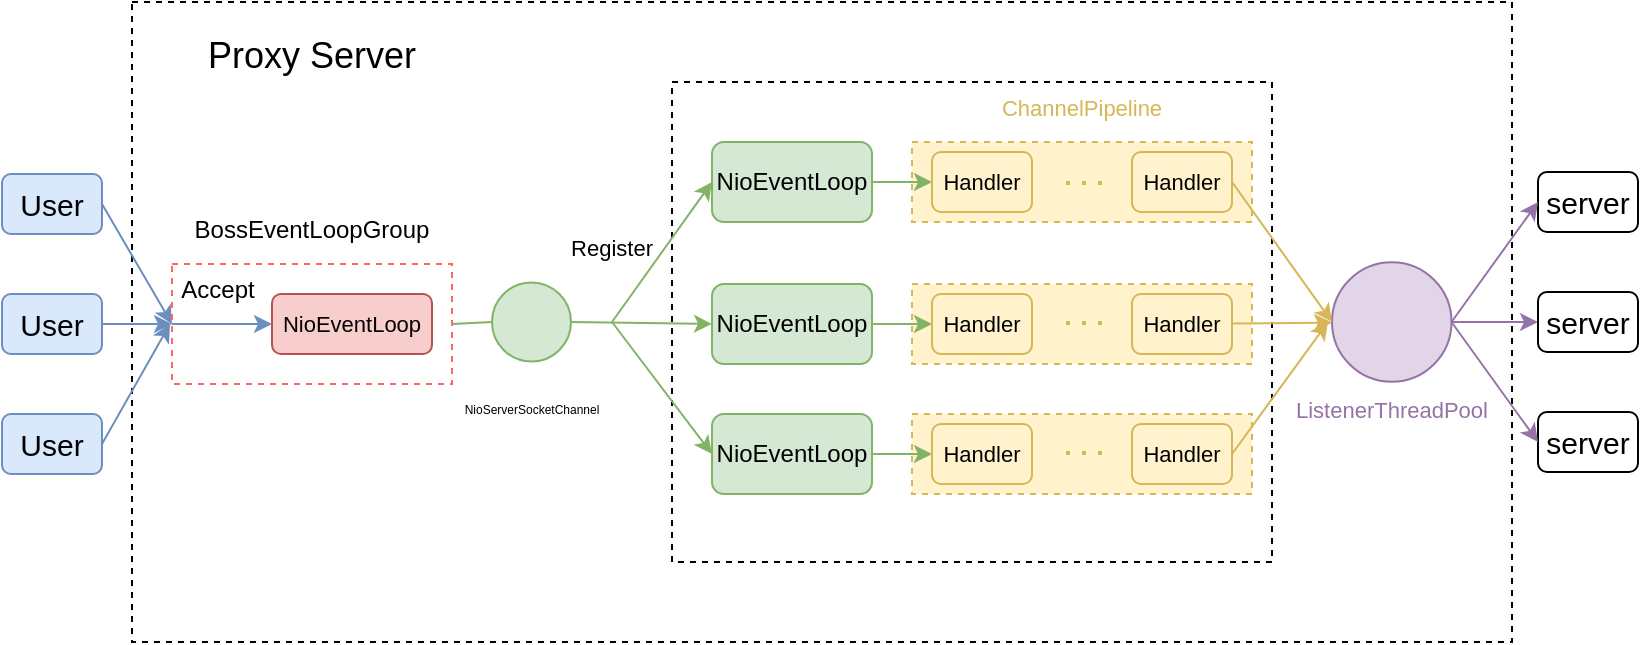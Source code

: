 <mxfile version="14.7.8" type="github" pages="2">
  <diagram id="rUpCesKWym2yzDdaM4-F" name="Page-1">
    <mxGraphModel dx="820" dy="450" grid="1" gridSize="10" guides="1" tooltips="1" connect="1" arrows="1" fold="1" page="1" pageScale="1" pageWidth="827" pageHeight="1169" math="0" shadow="0">
      <root>
        <mxCell id="0" />
        <mxCell id="1" parent="0" />
        <mxCell id="Au0dYbE2_iUlMPQlo_fS-19" value="" style="rounded=0;whiteSpace=wrap;html=1;fillColor=#fff2cc;dashed=1;strokeColor=#d6b656;" vertex="1" parent="1">
          <mxGeometry x="460" y="326" width="170" height="40" as="geometry" />
        </mxCell>
        <mxCell id="Au0dYbE2_iUlMPQlo_fS-18" value="" style="rounded=0;whiteSpace=wrap;html=1;fillColor=#fff2cc;dashed=1;strokeColor=#d6b656;" vertex="1" parent="1">
          <mxGeometry x="460" y="261" width="170" height="40" as="geometry" />
        </mxCell>
        <mxCell id="Au0dYbE2_iUlMPQlo_fS-17" value="" style="rounded=0;whiteSpace=wrap;html=1;fillColor=#fff2cc;dashed=1;strokeColor=#d6b656;" vertex="1" parent="1">
          <mxGeometry x="460" y="190" width="170" height="40" as="geometry" />
        </mxCell>
        <mxCell id="Au0dYbE2_iUlMPQlo_fS-4" value="" style="rounded=0;whiteSpace=wrap;html=1;dashed=1;fillColor=none;strokeWidth=1;" vertex="1" parent="1">
          <mxGeometry x="70" y="120" width="690" height="320" as="geometry" />
        </mxCell>
        <mxCell id="Au0dYbE2_iUlMPQlo_fS-7" value="" style="rounded=0;orthogonalLoop=1;jettySize=auto;html=1;entryX=0;entryY=0.5;entryDx=0;entryDy=0;exitX=1;exitY=0.5;exitDx=0;exitDy=0;fillColor=#dae8fc;strokeColor=#6c8ebf;" edge="1" parent="1" source="qjiLqE5KciPBCRX5kfmD-9" target="Au0dYbE2_iUlMPQlo_fS-5">
          <mxGeometry relative="1" as="geometry" />
        </mxCell>
        <mxCell id="qjiLqE5KciPBCRX5kfmD-9" value="User" style="rounded=1;whiteSpace=wrap;html=1;fontSize=15;shadow=0;sketch=0;glass=0;fillColor=#dae8fc;strokeColor=#6c8ebf;" vertex="1" parent="1">
          <mxGeometry x="5" y="206" width="50" height="30" as="geometry" />
        </mxCell>
        <mxCell id="Au0dYbE2_iUlMPQlo_fS-8" value="" style="edgeStyle=none;rounded=0;orthogonalLoop=1;jettySize=auto;html=1;fillColor=#dae8fc;strokeColor=#6c8ebf;" edge="1" parent="1" source="Au0dYbE2_iUlMPQlo_fS-1" target="Au0dYbE2_iUlMPQlo_fS-5">
          <mxGeometry relative="1" as="geometry" />
        </mxCell>
        <mxCell id="Au0dYbE2_iUlMPQlo_fS-1" value="User" style="rounded=1;whiteSpace=wrap;html=1;fontSize=15;shadow=0;sketch=0;glass=0;fillColor=#dae8fc;strokeColor=#6c8ebf;" vertex="1" parent="1">
          <mxGeometry x="5" y="266" width="50" height="30" as="geometry" />
        </mxCell>
        <mxCell id="Au0dYbE2_iUlMPQlo_fS-9" value="" style="edgeStyle=none;rounded=0;orthogonalLoop=1;jettySize=auto;html=1;exitX=1;exitY=0.5;exitDx=0;exitDy=0;fillColor=#dae8fc;strokeColor=#6c8ebf;" edge="1" parent="1" source="Au0dYbE2_iUlMPQlo_fS-2">
          <mxGeometry relative="1" as="geometry">
            <mxPoint x="89" y="281" as="targetPoint" />
          </mxGeometry>
        </mxCell>
        <mxCell id="Au0dYbE2_iUlMPQlo_fS-2" value="User" style="rounded=1;whiteSpace=wrap;html=1;fontSize=15;shadow=0;sketch=0;glass=0;fillColor=#dae8fc;strokeColor=#6c8ebf;" vertex="1" parent="1">
          <mxGeometry x="5" y="326" width="50" height="30" as="geometry" />
        </mxCell>
        <mxCell id="Au0dYbE2_iUlMPQlo_fS-5" value="" style="rounded=0;whiteSpace=wrap;html=1;dashed=1;gradientColor=none;fillColor=none;fontColor=#FFCCCC;strokeColor=#FF6666;" vertex="1" parent="1">
          <mxGeometry x="90" y="251" width="140" height="60" as="geometry" />
        </mxCell>
        <mxCell id="Au0dYbE2_iUlMPQlo_fS-6" value="" style="rounded=0;whiteSpace=wrap;html=1;dashed=1;fillColor=none;gradientColor=none;strokeWidth=1;" vertex="1" parent="1">
          <mxGeometry x="340" y="160" width="300" height="240" as="geometry" />
        </mxCell>
        <mxCell id="Au0dYbE2_iUlMPQlo_fS-32" value="" style="edgeStyle=none;rounded=0;orthogonalLoop=1;jettySize=auto;html=1;fillColor=#d5e8d4;strokeColor=#82b366;" edge="1" parent="1" source="Au0dYbE2_iUlMPQlo_fS-10" target="Au0dYbE2_iUlMPQlo_fS-25">
          <mxGeometry relative="1" as="geometry" />
        </mxCell>
        <mxCell id="Au0dYbE2_iUlMPQlo_fS-10" value="&lt;span&gt;NioEventLoop&lt;/span&gt;" style="rounded=1;whiteSpace=wrap;html=1;fillColor=#d5e8d4;strokeColor=#82b366;" vertex="1" parent="1">
          <mxGeometry x="360" y="261" width="80" height="40" as="geometry" />
        </mxCell>
        <mxCell id="Au0dYbE2_iUlMPQlo_fS-11" value="" style="endArrow=classic;html=1;exitX=1;exitY=0.5;exitDx=0;exitDy=0;entryX=0;entryY=0.5;entryDx=0;entryDy=0;startArrow=none;fillColor=#d5e8d4;strokeColor=#82b366;" edge="1" parent="1" source="Au0dYbE2_iUlMPQlo_fS-36" target="Au0dYbE2_iUlMPQlo_fS-10">
          <mxGeometry width="50" height="50" relative="1" as="geometry">
            <mxPoint x="260" y="320" as="sourcePoint" />
            <mxPoint x="310" y="270" as="targetPoint" />
          </mxGeometry>
        </mxCell>
        <mxCell id="Au0dYbE2_iUlMPQlo_fS-31" value="" style="edgeStyle=none;rounded=0;orthogonalLoop=1;jettySize=auto;html=1;fillColor=#d5e8d4;strokeColor=#82b366;" edge="1" parent="1" source="Au0dYbE2_iUlMPQlo_fS-12" target="Au0dYbE2_iUlMPQlo_fS-22">
          <mxGeometry relative="1" as="geometry" />
        </mxCell>
        <mxCell id="Au0dYbE2_iUlMPQlo_fS-12" value="NioEventLoop" style="rounded=1;whiteSpace=wrap;html=1;fillColor=#d5e8d4;strokeColor=#82b366;" vertex="1" parent="1">
          <mxGeometry x="360" y="190" width="80" height="40" as="geometry" />
        </mxCell>
        <mxCell id="Au0dYbE2_iUlMPQlo_fS-33" value="" style="edgeStyle=none;rounded=0;orthogonalLoop=1;jettySize=auto;html=1;fillColor=#d5e8d4;strokeColor=#82b366;" edge="1" parent="1" source="Au0dYbE2_iUlMPQlo_fS-13" target="Au0dYbE2_iUlMPQlo_fS-28">
          <mxGeometry relative="1" as="geometry" />
        </mxCell>
        <mxCell id="Au0dYbE2_iUlMPQlo_fS-13" value="&lt;span&gt;NioEventLoop&lt;/span&gt;" style="rounded=1;whiteSpace=wrap;html=1;fillColor=#d5e8d4;strokeColor=#82b366;" vertex="1" parent="1">
          <mxGeometry x="360" y="326" width="80" height="40" as="geometry" />
        </mxCell>
        <mxCell id="Au0dYbE2_iUlMPQlo_fS-14" value="" style="endArrow=classic;html=1;entryX=0;entryY=0.5;entryDx=0;entryDy=0;fillColor=#d5e8d4;strokeColor=#82b366;" edge="1" parent="1" target="Au0dYbE2_iUlMPQlo_fS-12">
          <mxGeometry width="50" height="50" relative="1" as="geometry">
            <mxPoint x="310" y="280" as="sourcePoint" />
            <mxPoint x="320" y="190" as="targetPoint" />
          </mxGeometry>
        </mxCell>
        <mxCell id="Au0dYbE2_iUlMPQlo_fS-15" value="" style="endArrow=classic;html=1;entryX=0;entryY=0.5;entryDx=0;entryDy=0;fillColor=#d5e8d4;strokeColor=#82b366;" edge="1" parent="1" target="Au0dYbE2_iUlMPQlo_fS-13">
          <mxGeometry width="50" height="50" relative="1" as="geometry">
            <mxPoint x="310" y="280" as="sourcePoint" />
            <mxPoint x="250" y="470" as="targetPoint" />
          </mxGeometry>
        </mxCell>
        <mxCell id="Au0dYbE2_iUlMPQlo_fS-20" value="&lt;font style=&quot;font-size: 11px&quot;&gt;NioEventLoop&lt;/font&gt;" style="rounded=1;whiteSpace=wrap;html=1;fillColor=#f8cecc;fontSize=10;strokeColor=#b85450;" vertex="1" parent="1">
          <mxGeometry x="140" y="266" width="80" height="30" as="geometry" />
        </mxCell>
        <mxCell id="Au0dYbE2_iUlMPQlo_fS-21" value="" style="endArrow=classic;html=1;exitX=0;exitY=0.5;exitDx=0;exitDy=0;entryX=0;entryY=0.5;entryDx=0;entryDy=0;fillColor=#dae8fc;strokeColor=#6c8ebf;" edge="1" parent="1" source="Au0dYbE2_iUlMPQlo_fS-5" target="Au0dYbE2_iUlMPQlo_fS-20">
          <mxGeometry width="50" height="50" relative="1" as="geometry">
            <mxPoint x="110" y="400" as="sourcePoint" />
            <mxPoint x="160" y="350" as="targetPoint" />
          </mxGeometry>
        </mxCell>
        <mxCell id="Au0dYbE2_iUlMPQlo_fS-22" value="&lt;font style=&quot;font-size: 11px&quot;&gt;Handler&lt;/font&gt;" style="rounded=1;whiteSpace=wrap;html=1;fillColor=#fff2cc;strokeColor=#d6b656;" vertex="1" parent="1">
          <mxGeometry x="470" y="195" width="50" height="30" as="geometry" />
        </mxCell>
        <mxCell id="Au0dYbE2_iUlMPQlo_fS-23" value="&lt;font style=&quot;font-size: 11px&quot;&gt;Handler&lt;/font&gt;" style="rounded=1;whiteSpace=wrap;html=1;fillColor=#fff2cc;strokeColor=#d6b656;" vertex="1" parent="1">
          <mxGeometry x="570" y="195" width="50" height="30" as="geometry" />
        </mxCell>
        <mxCell id="Au0dYbE2_iUlMPQlo_fS-24" value="" style="endArrow=none;dashed=1;html=1;dashPattern=1 3;strokeWidth=2;fillColor=#fff2cc;strokeColor=#d6b656;" edge="1" parent="1">
          <mxGeometry width="50" height="50" relative="1" as="geometry">
            <mxPoint x="537" y="210.5" as="sourcePoint" />
            <mxPoint x="557" y="210.5" as="targetPoint" />
          </mxGeometry>
        </mxCell>
        <mxCell id="Au0dYbE2_iUlMPQlo_fS-25" value="&lt;font style=&quot;font-size: 11px&quot;&gt;Handler&lt;/font&gt;" style="rounded=1;whiteSpace=wrap;html=1;fillColor=#fff2cc;strokeColor=#d6b656;" vertex="1" parent="1">
          <mxGeometry x="470" y="266" width="50" height="30" as="geometry" />
        </mxCell>
        <mxCell id="Au0dYbE2_iUlMPQlo_fS-43" value="" style="edgeStyle=none;rounded=0;orthogonalLoop=1;jettySize=auto;html=1;fontFamily=Helvetica;fontSize=7;fontColor=#FFCCCC;strokeColor=#D6B656;" edge="1" parent="1" source="Au0dYbE2_iUlMPQlo_fS-26" target="Au0dYbE2_iUlMPQlo_fS-41">
          <mxGeometry relative="1" as="geometry" />
        </mxCell>
        <mxCell id="Au0dYbE2_iUlMPQlo_fS-26" value="&lt;font style=&quot;font-size: 11px&quot;&gt;Handler&lt;/font&gt;" style="rounded=1;whiteSpace=wrap;html=1;fillColor=#fff2cc;strokeColor=#d6b656;" vertex="1" parent="1">
          <mxGeometry x="570" y="266" width="50" height="30" as="geometry" />
        </mxCell>
        <mxCell id="Au0dYbE2_iUlMPQlo_fS-27" value="" style="endArrow=none;dashed=1;html=1;dashPattern=1 3;strokeWidth=2;fillColor=#fff2cc;strokeColor=#d6b656;" edge="1" parent="1">
          <mxGeometry width="50" height="50" relative="1" as="geometry">
            <mxPoint x="537" y="280.5" as="sourcePoint" />
            <mxPoint x="557" y="280.5" as="targetPoint" />
          </mxGeometry>
        </mxCell>
        <mxCell id="Au0dYbE2_iUlMPQlo_fS-28" value="&lt;font style=&quot;font-size: 11px&quot;&gt;Handler&lt;/font&gt;" style="rounded=1;whiteSpace=wrap;html=1;fillColor=#fff2cc;strokeColor=#d6b656;" vertex="1" parent="1">
          <mxGeometry x="470" y="331" width="50" height="30" as="geometry" />
        </mxCell>
        <mxCell id="Au0dYbE2_iUlMPQlo_fS-29" value="&lt;font style=&quot;font-size: 11px&quot;&gt;Handler&lt;/font&gt;" style="rounded=1;whiteSpace=wrap;html=1;fillColor=#fff2cc;strokeColor=#d6b656;" vertex="1" parent="1">
          <mxGeometry x="570" y="331" width="50" height="30" as="geometry" />
        </mxCell>
        <mxCell id="Au0dYbE2_iUlMPQlo_fS-30" value="" style="endArrow=none;dashed=1;html=1;dashPattern=1 3;strokeWidth=2;fillColor=#fff2cc;strokeColor=#d6b656;" edge="1" parent="1">
          <mxGeometry width="50" height="50" relative="1" as="geometry">
            <mxPoint x="537" y="345.5" as="sourcePoint" />
            <mxPoint x="557" y="345.5" as="targetPoint" />
          </mxGeometry>
        </mxCell>
        <mxCell id="Au0dYbE2_iUlMPQlo_fS-34" value="Accept" style="rounded=0;whiteSpace=wrap;html=1;dashed=1;gradientColor=none;fillColor=none;strokeColor=none;" vertex="1" parent="1">
          <mxGeometry x="90" y="251" width="46" height="26" as="geometry" />
        </mxCell>
        <mxCell id="Au0dYbE2_iUlMPQlo_fS-36" value="" style="ellipse;whiteSpace=wrap;html=1;aspect=fixed;rounded=1;fontSize=10;strokeColor=#82b366;fillColor=#d5e8d4;" vertex="1" parent="1">
          <mxGeometry x="250" y="260.25" width="39.5" height="39.5" as="geometry" />
        </mxCell>
        <mxCell id="Au0dYbE2_iUlMPQlo_fS-37" value="" style="endArrow=none;html=1;exitX=1;exitY=0.5;exitDx=0;exitDy=0;entryX=0;entryY=0.5;entryDx=0;entryDy=0;strokeColor=#82B366;" edge="1" parent="1" source="Au0dYbE2_iUlMPQlo_fS-5" target="Au0dYbE2_iUlMPQlo_fS-36">
          <mxGeometry width="50" height="50" relative="1" as="geometry">
            <mxPoint x="230.0" y="281" as="sourcePoint" />
            <mxPoint x="250.0" y="280" as="targetPoint" />
          </mxGeometry>
        </mxCell>
        <mxCell id="Au0dYbE2_iUlMPQlo_fS-38" value="BossEventLoopGroup" style="rounded=0;whiteSpace=wrap;html=1;dashed=1;gradientColor=none;fillColor=none;strokeColor=none;" vertex="1" parent="1">
          <mxGeometry x="100" y="221" width="120" height="26" as="geometry" />
        </mxCell>
        <mxCell id="Au0dYbE2_iUlMPQlo_fS-39" value="&lt;font style=&quot;font-size: 6px&quot;&gt;NioServerSocketChannel&lt;/font&gt;" style="rounded=0;whiteSpace=wrap;html=1;dashed=1;gradientColor=none;fillColor=none;strokeColor=none;fontFamily=Helvetica;fontSize=7;" vertex="1" parent="1">
          <mxGeometry x="209.75" y="311" width="120" height="26" as="geometry" />
        </mxCell>
        <mxCell id="Au0dYbE2_iUlMPQlo_fS-40" value="&lt;font style=&quot;font-size: 11px&quot; color=&quot;#d6b656&quot;&gt;ChannelPipeline&lt;/font&gt;" style="rounded=0;whiteSpace=wrap;html=1;dashed=1;gradientColor=none;fillColor=none;strokeColor=none;fontFamily=Helvetica;fontSize=7;" vertex="1" parent="1">
          <mxGeometry x="485" y="160" width="120" height="26" as="geometry" />
        </mxCell>
        <mxCell id="Au0dYbE2_iUlMPQlo_fS-49" value="" style="edgeStyle=none;rounded=0;orthogonalLoop=1;jettySize=auto;html=1;fontFamily=Helvetica;fontSize=7;fontColor=#D6B656;strokeColor=#9673A6;" edge="1" parent="1" source="Au0dYbE2_iUlMPQlo_fS-41" target="Au0dYbE2_iUlMPQlo_fS-47">
          <mxGeometry relative="1" as="geometry" />
        </mxCell>
        <mxCell id="Au0dYbE2_iUlMPQlo_fS-41" value="" style="ellipse;whiteSpace=wrap;html=1;aspect=fixed;rounded=1;fontSize=10;fillColor=#e1d5e7;strokeColor=#9673A6;" vertex="1" parent="1">
          <mxGeometry x="670" y="250.12" width="59.75" height="59.75" as="geometry" />
        </mxCell>
        <mxCell id="Au0dYbE2_iUlMPQlo_fS-42" value="" style="endArrow=classic;html=1;fontFamily=Helvetica;fontSize=7;exitX=1;exitY=0.5;exitDx=0;exitDy=0;entryX=0;entryY=0.5;entryDx=0;entryDy=0;fontColor=#D6B656;strokeColor=#D6B656;" edge="1" parent="1" source="Au0dYbE2_iUlMPQlo_fS-23" target="Au0dYbE2_iUlMPQlo_fS-41">
          <mxGeometry width="50" height="50" relative="1" as="geometry">
            <mxPoint x="720" y="220" as="sourcePoint" />
            <mxPoint x="740" y="190" as="targetPoint" />
          </mxGeometry>
        </mxCell>
        <mxCell id="Au0dYbE2_iUlMPQlo_fS-44" value="" style="endArrow=classic;html=1;fontFamily=Helvetica;fontSize=7;fontColor=#FFCCCC;exitX=1;exitY=0.5;exitDx=0;exitDy=0;strokeColor=#D6B656;" edge="1" parent="1" source="Au0dYbE2_iUlMPQlo_fS-29">
          <mxGeometry width="50" height="50" relative="1" as="geometry">
            <mxPoint x="730" y="410" as="sourcePoint" />
            <mxPoint x="668" y="280" as="targetPoint" />
          </mxGeometry>
        </mxCell>
        <mxCell id="Au0dYbE2_iUlMPQlo_fS-46" value="server" style="rounded=1;whiteSpace=wrap;html=1;fontSize=15;shadow=0;sketch=0;glass=0;" vertex="1" parent="1">
          <mxGeometry x="773" y="205" width="50" height="30" as="geometry" />
        </mxCell>
        <mxCell id="Au0dYbE2_iUlMPQlo_fS-47" value="server" style="rounded=1;whiteSpace=wrap;html=1;fontSize=15;shadow=0;sketch=0;glass=0;" vertex="1" parent="1">
          <mxGeometry x="773" y="265" width="50" height="30" as="geometry" />
        </mxCell>
        <mxCell id="Au0dYbE2_iUlMPQlo_fS-48" value="server" style="rounded=1;whiteSpace=wrap;html=1;fontSize=15;shadow=0;sketch=0;glass=0;" vertex="1" parent="1">
          <mxGeometry x="773" y="325" width="50" height="30" as="geometry" />
        </mxCell>
        <mxCell id="Au0dYbE2_iUlMPQlo_fS-50" value="" style="endArrow=classic;html=1;fontFamily=Helvetica;fontSize=7;fontColor=#D6B656;entryX=0;entryY=0.5;entryDx=0;entryDy=0;strokeColor=#9673A6;exitX=1;exitY=0.5;exitDx=0;exitDy=0;" edge="1" parent="1" source="Au0dYbE2_iUlMPQlo_fS-41" target="Au0dYbE2_iUlMPQlo_fS-46">
          <mxGeometry width="50" height="50" relative="1" as="geometry">
            <mxPoint x="750" y="280" as="sourcePoint" />
            <mxPoint x="870" y="390" as="targetPoint" />
          </mxGeometry>
        </mxCell>
        <mxCell id="Au0dYbE2_iUlMPQlo_fS-51" value="" style="endArrow=classic;html=1;fontFamily=Helvetica;fontSize=7;fontColor=#D6B656;strokeColor=#9673A6;exitX=1;exitY=0.5;exitDx=0;exitDy=0;entryX=0;entryY=0.5;entryDx=0;entryDy=0;" edge="1" parent="1" source="Au0dYbE2_iUlMPQlo_fS-41" target="Au0dYbE2_iUlMPQlo_fS-48">
          <mxGeometry width="50" height="50" relative="1" as="geometry">
            <mxPoint x="840" y="450" as="sourcePoint" />
            <mxPoint x="798" y="390" as="targetPoint" />
          </mxGeometry>
        </mxCell>
        <mxCell id="Au0dYbE2_iUlMPQlo_fS-52" value="&lt;font style=&quot;font-size: 11px&quot; color=&quot;#9673a6&quot;&gt;ListenerThreadPool&lt;/font&gt;" style="rounded=0;whiteSpace=wrap;html=1;dashed=1;gradientColor=none;fillColor=none;strokeColor=none;fontFamily=Helvetica;fontSize=7;" vertex="1" parent="1">
          <mxGeometry x="639.88" y="311" width="120" height="26" as="geometry" />
        </mxCell>
        <mxCell id="Au0dYbE2_iUlMPQlo_fS-53" value="&lt;font style=&quot;font-size: 11px&quot;&gt;Register&lt;/font&gt;" style="rounded=0;whiteSpace=wrap;html=1;dashed=1;gradientColor=none;fillColor=none;strokeColor=none;fontFamily=Helvetica;fontSize=7;" vertex="1" parent="1">
          <mxGeometry x="250" y="230" width="120" height="26" as="geometry" />
        </mxCell>
        <mxCell id="rHqNTD5HF0JsgKZ3GTx3-1" value="&lt;font style=&quot;font-size: 18px&quot;&gt;Proxy Server&lt;/font&gt;" style="rounded=0;whiteSpace=wrap;html=1;dashed=1;gradientColor=none;fillColor=none;strokeColor=none;fontFamily=Helvetica;fontSize=7;" vertex="1" parent="1">
          <mxGeometry x="100" y="134" width="120" height="26" as="geometry" />
        </mxCell>
      </root>
    </mxGraphModel>
  </diagram>
  <diagram id="E_z4m-WTfPhZabOEwu21" name="Page-2">
    <mxGraphModel dx="820" dy="450" grid="1" gridSize="10" guides="1" tooltips="1" connect="1" arrows="1" fold="1" page="1" pageScale="1" pageWidth="827" pageHeight="1169" math="0" shadow="0">
      <root>
        <mxCell id="9hZkq3OmeFO8TmYf6UCF-0" />
        <mxCell id="9hZkq3OmeFO8TmYf6UCF-1" parent="9hZkq3OmeFO8TmYf6UCF-0" />
        <mxCell id="9hZkq3OmeFO8TmYf6UCF-2" value="" style="rounded=0;whiteSpace=wrap;html=1;fontSize=15;dashed=1;" vertex="1" parent="9hZkq3OmeFO8TmYf6UCF-1">
          <mxGeometry x="130" y="140" width="600" height="530" as="geometry" />
        </mxCell>
        <mxCell id="9hZkq3OmeFO8TmYf6UCF-3" value="&lt;div style=&quot;text-align: justify&quot;&gt;&lt;/div&gt;" style="rounded=0;whiteSpace=wrap;html=1;shadow=0;glass=0;dashed=1;sketch=0;gradientColor=none;fillColor=#FFFFFF;" vertex="1" parent="9hZkq3OmeFO8TmYf6UCF-1">
          <mxGeometry x="150" y="181.37" width="440" height="97.25" as="geometry" />
        </mxCell>
        <mxCell id="9hZkq3OmeFO8TmYf6UCF-4" value="&lt;div style=&quot;text-align: justify&quot;&gt;&lt;/div&gt;" style="rounded=0;whiteSpace=wrap;html=1;shadow=0;glass=0;dashed=1;sketch=0;gradientColor=none;fillColor=#FFFFFF;" vertex="1" parent="9hZkq3OmeFO8TmYf6UCF-1">
          <mxGeometry x="612" y="160" width="105" height="490" as="geometry" />
        </mxCell>
        <mxCell id="9hZkq3OmeFO8TmYf6UCF-5" value="http协议解析" style="rounded=1;whiteSpace=wrap;html=1;fontSize=15;" vertex="1" parent="9hZkq3OmeFO8TmYf6UCF-1">
          <mxGeometry x="230" y="189.99" width="40" height="80" as="geometry" />
        </mxCell>
        <mxCell id="9hZkq3OmeFO8TmYf6UCF-6" value="http响应封装" style="rounded=1;whiteSpace=wrap;html=1;fontSize=15;" vertex="1" parent="9hZkq3OmeFO8TmYf6UCF-1">
          <mxGeometry x="290" y="189.99" width="40" height="80" as="geometry" />
        </mxCell>
        <mxCell id="9hZkq3OmeFO8TmYf6UCF-7" value="ws协议解析" style="rounded=1;whiteSpace=wrap;html=1;fontSize=15;" vertex="1" parent="9hZkq3OmeFO8TmYf6UCF-1">
          <mxGeometry x="410" y="189.99" width="40" height="80" as="geometry" />
        </mxCell>
        <mxCell id="9hZkq3OmeFO8TmYf6UCF-8" value="ws处理器" style="rounded=1;whiteSpace=wrap;html=1;fontSize=15;" vertex="1" parent="9hZkq3OmeFO8TmYf6UCF-1">
          <mxGeometry x="470" y="189.99" width="40" height="80" as="geometry" />
        </mxCell>
        <mxCell id="9hZkq3OmeFO8TmYf6UCF-9" value="会话管理器" style="rounded=1;whiteSpace=wrap;html=1;fontSize=15;" vertex="1" parent="9hZkq3OmeFO8TmYf6UCF-1">
          <mxGeometry x="530" y="189.99" width="40" height="80" as="geometry" />
        </mxCell>
        <mxCell id="9hZkq3OmeFO8TmYf6UCF-10" value="用户" style="rounded=1;whiteSpace=wrap;html=1;fontSize=15;shadow=0;sketch=0;glass=0;" vertex="1" parent="9hZkq3OmeFO8TmYf6UCF-1">
          <mxGeometry x="20" y="212.49" width="70" height="41" as="geometry" />
        </mxCell>
        <mxCell id="9hZkq3OmeFO8TmYf6UCF-11" value="心跳检测" style="rounded=1;whiteSpace=wrap;html=1;fontSize=15;" vertex="1" parent="9hZkq3OmeFO8TmYf6UCF-1">
          <mxGeometry x="350" y="189.99" width="40" height="80" as="geometry" />
        </mxCell>
        <mxCell id="9hZkq3OmeFO8TmYf6UCF-12" value="用户" style="rounded=1;whiteSpace=wrap;html=1;fontSize=15;shadow=0;sketch=0;glass=0;" vertex="1" parent="9hZkq3OmeFO8TmYf6UCF-1">
          <mxGeometry x="20" y="329.5" width="70" height="41" as="geometry" />
        </mxCell>
        <mxCell id="9hZkq3OmeFO8TmYf6UCF-13" value="用户" style="rounded=1;whiteSpace=wrap;html=1;fontSize=15;shadow=0;sketch=0;glass=0;" vertex="1" parent="9hZkq3OmeFO8TmYf6UCF-1">
          <mxGeometry x="20" y="446.88" width="70" height="39" as="geometry" />
        </mxCell>
        <mxCell id="9hZkq3OmeFO8TmYf6UCF-14" value="用户" style="rounded=1;whiteSpace=wrap;html=1;fontSize=15;shadow=0;sketch=0;glass=0;" vertex="1" parent="9hZkq3OmeFO8TmYf6UCF-1">
          <mxGeometry x="20" y="575.01" width="70" height="43.5" as="geometry" />
        </mxCell>
        <mxCell id="9hZkq3OmeFO8TmYf6UCF-15" value="" style="endArrow=classic;startArrow=classic;html=1;exitX=1;exitY=0.5;exitDx=0;exitDy=0;" edge="1" parent="9hZkq3OmeFO8TmYf6UCF-1" source="9hZkq3OmeFO8TmYf6UCF-10">
          <mxGeometry width="50" height="50" relative="1" as="geometry">
            <mxPoint x="50" y="637.24" as="sourcePoint" />
            <mxPoint x="150" y="232.99" as="targetPoint" />
          </mxGeometry>
        </mxCell>
        <mxCell id="9hZkq3OmeFO8TmYf6UCF-16" value="" style="endArrow=classic;startArrow=classic;html=1;exitX=1;exitY=0.49;exitDx=0;exitDy=0;exitPerimeter=0;entryX=0;entryY=0.5;entryDx=0;entryDy=0;" edge="1" parent="9hZkq3OmeFO8TmYf6UCF-1" source="9hZkq3OmeFO8TmYf6UCF-12" target="9hZkq3OmeFO8TmYf6UCF-36">
          <mxGeometry width="50" height="50" relative="1" as="geometry">
            <mxPoint x="131" y="347.66" as="sourcePoint" />
            <mxPoint x="140" y="347.25" as="targetPoint" />
          </mxGeometry>
        </mxCell>
        <mxCell id="9hZkq3OmeFO8TmYf6UCF-17" value="" style="endArrow=classic;startArrow=classic;html=1;exitX=1;exitY=0.5;exitDx=0;exitDy=0;entryX=0;entryY=0.5;entryDx=0;entryDy=0;" edge="1" parent="9hZkq3OmeFO8TmYf6UCF-1" source="9hZkq3OmeFO8TmYf6UCF-13" target="9hZkq3OmeFO8TmYf6UCF-44">
          <mxGeometry width="50" height="50" relative="1" as="geometry">
            <mxPoint x="130" y="462.63" as="sourcePoint" />
            <mxPoint x="140" y="462.63" as="targetPoint" />
          </mxGeometry>
        </mxCell>
        <mxCell id="9hZkq3OmeFO8TmYf6UCF-18" value="" style="endArrow=classic;startArrow=classic;html=1;exitX=1;exitY=0.5;exitDx=0;exitDy=0;entryX=0;entryY=0.5;entryDx=0;entryDy=0;" edge="1" parent="9hZkq3OmeFO8TmYf6UCF-1" source="9hZkq3OmeFO8TmYf6UCF-14" target="9hZkq3OmeFO8TmYf6UCF-52">
          <mxGeometry width="50" height="50" relative="1" as="geometry">
            <mxPoint x="120" y="587.51" as="sourcePoint" />
            <mxPoint x="140" y="564.296" as="targetPoint" />
          </mxGeometry>
        </mxCell>
        <mxCell id="9hZkq3OmeFO8TmYf6UCF-19" value="server" style="rounded=1;whiteSpace=wrap;html=1;fontSize=15;shadow=0;sketch=0;glass=0;" vertex="1" parent="9hZkq3OmeFO8TmYf6UCF-1">
          <mxGeometry x="750" y="210.62" width="70" height="52.75" as="geometry" />
        </mxCell>
        <mxCell id="9hZkq3OmeFO8TmYf6UCF-20" value="server" style="rounded=1;whiteSpace=wrap;html=1;fontSize=15;shadow=0;sketch=0;glass=0;" vertex="1" parent="9hZkq3OmeFO8TmYf6UCF-1">
          <mxGeometry x="750" y="323.62" width="70" height="52.75" as="geometry" />
        </mxCell>
        <mxCell id="9hZkq3OmeFO8TmYf6UCF-21" value="server" style="rounded=1;whiteSpace=wrap;html=1;fontSize=15;shadow=0;sketch=0;glass=0;" vertex="1" parent="9hZkq3OmeFO8TmYf6UCF-1">
          <mxGeometry x="750" y="443.63" width="70" height="52.75" as="geometry" />
        </mxCell>
        <mxCell id="9hZkq3OmeFO8TmYf6UCF-22" value="server" style="rounded=1;whiteSpace=wrap;html=1;fontSize=15;shadow=0;sketch=0;glass=0;" vertex="1" parent="9hZkq3OmeFO8TmYf6UCF-1">
          <mxGeometry x="750" y="573.63" width="70" height="47.25" as="geometry" />
        </mxCell>
        <mxCell id="9hZkq3OmeFO8TmYf6UCF-23" value="" style="endArrow=none;dashed=1;html=1;dashPattern=1 3;strokeWidth=2;" edge="1" parent="9hZkq3OmeFO8TmYf6UCF-1">
          <mxGeometry width="50" height="50" relative="1" as="geometry">
            <mxPoint x="58" y="547.63" as="sourcePoint" />
            <mxPoint x="58" y="527.63" as="targetPoint" />
          </mxGeometry>
        </mxCell>
        <mxCell id="9hZkq3OmeFO8TmYf6UCF-24" value="" style="endArrow=none;dashed=1;html=1;dashPattern=1 3;strokeWidth=2;" edge="1" parent="9hZkq3OmeFO8TmYf6UCF-1">
          <mxGeometry width="50" height="50" relative="1" as="geometry">
            <mxPoint x="785.0" y="550" as="sourcePoint" />
            <mxPoint x="785.0" y="530" as="targetPoint" />
          </mxGeometry>
        </mxCell>
        <mxCell id="9hZkq3OmeFO8TmYf6UCF-25" value="" style="ndArrow=classic;startArrow=classic;edgeStyle=orthogonalEdgeStyle;rounded=0;orthogonalLoop=1;jettySize=auto;html=1;sketch=0;exitX=1;exitY=0.5;exitDx=0;exitDy=0;" edge="1" parent="9hZkq3OmeFO8TmYf6UCF-1" source="9hZkq3OmeFO8TmYf6UCF-26" target="9hZkq3OmeFO8TmYf6UCF-19">
          <mxGeometry relative="1" as="geometry">
            <mxPoint x="670" y="230.25" as="sourcePoint" />
          </mxGeometry>
        </mxCell>
        <mxCell id="9hZkq3OmeFO8TmYf6UCF-26" value="ssh监听线程" style="rounded=1;whiteSpace=wrap;html=1;fontSize=15;shadow=0;sketch=0;glass=0;" vertex="1" parent="9hZkq3OmeFO8TmYf6UCF-1">
          <mxGeometry x="622" y="208" width="90" height="60" as="geometry" />
        </mxCell>
        <mxCell id="9hZkq3OmeFO8TmYf6UCF-27" value="" style="ndArrow=classic;startArrow=classic;edgeStyle=orthogonalEdgeStyle;rounded=0;orthogonalLoop=1;jettySize=auto;html=1;exitX=1;exitY=0.5;exitDx=0;exitDy=0;" edge="1" parent="9hZkq3OmeFO8TmYf6UCF-1" source="9hZkq3OmeFO8TmYf6UCF-28" target="9hZkq3OmeFO8TmYf6UCF-20">
          <mxGeometry relative="1" as="geometry">
            <mxPoint x="670" y="350.25" as="sourcePoint" />
          </mxGeometry>
        </mxCell>
        <mxCell id="9hZkq3OmeFO8TmYf6UCF-28" value="ssh监听线程" style="rounded=1;whiteSpace=wrap;html=1;fontSize=15;shadow=0;sketch=0;glass=0;" vertex="1" parent="9hZkq3OmeFO8TmYf6UCF-1">
          <mxGeometry x="622" y="320" width="90" height="60" as="geometry" />
        </mxCell>
        <mxCell id="9hZkq3OmeFO8TmYf6UCF-29" value="" style="ndArrow=classic;startArrow=classic;edgeStyle=orthogonalEdgeStyle;rounded=0;orthogonalLoop=1;jettySize=auto;html=1;exitX=1;exitY=0.5;exitDx=0;exitDy=0;" edge="1" parent="9hZkq3OmeFO8TmYf6UCF-1" source="9hZkq3OmeFO8TmYf6UCF-30" target="9hZkq3OmeFO8TmYf6UCF-21">
          <mxGeometry relative="1" as="geometry">
            <mxPoint x="670" y="470.25" as="sourcePoint" />
          </mxGeometry>
        </mxCell>
        <mxCell id="9hZkq3OmeFO8TmYf6UCF-30" value="ssh监听线程" style="rounded=1;whiteSpace=wrap;html=1;fontSize=15;shadow=0;sketch=0;glass=0;" vertex="1" parent="9hZkq3OmeFO8TmYf6UCF-1">
          <mxGeometry x="622" y="440" width="90" height="60" as="geometry" />
        </mxCell>
        <mxCell id="9hZkq3OmeFO8TmYf6UCF-31" value="" style="ndArrow=classic;startArrow=classic;edgeStyle=orthogonalEdgeStyle;rounded=0;orthogonalLoop=1;jettySize=auto;html=1;exitX=1;exitY=0.5;exitDx=0;exitDy=0;" edge="1" parent="9hZkq3OmeFO8TmYf6UCF-1" source="9hZkq3OmeFO8TmYf6UCF-32" target="9hZkq3OmeFO8TmYf6UCF-22">
          <mxGeometry relative="1" as="geometry">
            <mxPoint x="670" y="597" as="sourcePoint" />
          </mxGeometry>
        </mxCell>
        <mxCell id="9hZkq3OmeFO8TmYf6UCF-32" value="ssh监听线程" style="rounded=1;whiteSpace=wrap;html=1;fontSize=15;shadow=0;sketch=0;glass=0;" vertex="1" parent="9hZkq3OmeFO8TmYf6UCF-1">
          <mxGeometry x="622" y="567.25" width="90" height="60" as="geometry" />
        </mxCell>
        <mxCell id="9hZkq3OmeFO8TmYf6UCF-33" value="" style="endArrow=none;dashed=1;html=1;dashPattern=1 3;strokeWidth=2;" edge="1" parent="9hZkq3OmeFO8TmYf6UCF-1">
          <mxGeometry width="50" height="50" relative="1" as="geometry">
            <mxPoint x="667" y="550" as="sourcePoint" />
            <mxPoint x="667" y="530" as="targetPoint" />
          </mxGeometry>
        </mxCell>
        <mxCell id="9hZkq3OmeFO8TmYf6UCF-34" value="Listener Threads" style="rounded=0;whiteSpace=wrap;html=1;shadow=0;glass=0;dashed=1;sketch=0;gradientColor=none;strokeColor=none;" vertex="1" parent="9hZkq3OmeFO8TmYf6UCF-1">
          <mxGeometry x="629.5" y="170" width="70" height="30" as="geometry" />
        </mxCell>
        <mxCell id="9hZkq3OmeFO8TmYf6UCF-35" value="日志记录" style="rounded=1;whiteSpace=wrap;html=1;fontSize=15;" vertex="1" parent="9hZkq3OmeFO8TmYf6UCF-1">
          <mxGeometry x="170" y="189.99" width="40" height="80" as="geometry" />
        </mxCell>
        <mxCell id="9hZkq3OmeFO8TmYf6UCF-36" value="&lt;div style=&quot;text-align: justify&quot;&gt;&lt;/div&gt;" style="rounded=0;whiteSpace=wrap;html=1;shadow=0;glass=0;dashed=1;sketch=0;gradientColor=none;fillColor=#FFFFFF;" vertex="1" parent="9hZkq3OmeFO8TmYf6UCF-1">
          <mxGeometry x="150" y="300" width="440" height="100" as="geometry" />
        </mxCell>
        <mxCell id="9hZkq3OmeFO8TmYf6UCF-37" value="http协议解析" style="rounded=1;whiteSpace=wrap;html=1;fontSize=15;" vertex="1" parent="9hZkq3OmeFO8TmYf6UCF-1">
          <mxGeometry x="230" y="310" width="40" height="80" as="geometry" />
        </mxCell>
        <mxCell id="9hZkq3OmeFO8TmYf6UCF-38" value="http响应封装" style="rounded=1;whiteSpace=wrap;html=1;fontSize=15;" vertex="1" parent="9hZkq3OmeFO8TmYf6UCF-1">
          <mxGeometry x="290" y="310" width="40" height="80" as="geometry" />
        </mxCell>
        <mxCell id="9hZkq3OmeFO8TmYf6UCF-39" value="ws协议解析" style="rounded=1;whiteSpace=wrap;html=1;fontSize=15;" vertex="1" parent="9hZkq3OmeFO8TmYf6UCF-1">
          <mxGeometry x="410" y="310" width="40" height="80" as="geometry" />
        </mxCell>
        <mxCell id="9hZkq3OmeFO8TmYf6UCF-40" value="ws处理器" style="rounded=1;whiteSpace=wrap;html=1;fontSize=15;" vertex="1" parent="9hZkq3OmeFO8TmYf6UCF-1">
          <mxGeometry x="470" y="310" width="40" height="80" as="geometry" />
        </mxCell>
        <mxCell id="9hZkq3OmeFO8TmYf6UCF-41" value="会话管理器" style="rounded=1;whiteSpace=wrap;html=1;fontSize=15;" vertex="1" parent="9hZkq3OmeFO8TmYf6UCF-1">
          <mxGeometry x="530" y="310" width="40" height="80" as="geometry" />
        </mxCell>
        <mxCell id="9hZkq3OmeFO8TmYf6UCF-42" value="心跳检测" style="rounded=1;whiteSpace=wrap;html=1;fontSize=15;" vertex="1" parent="9hZkq3OmeFO8TmYf6UCF-1">
          <mxGeometry x="350" y="310" width="40" height="80" as="geometry" />
        </mxCell>
        <mxCell id="9hZkq3OmeFO8TmYf6UCF-43" value="日志记录" style="rounded=1;whiteSpace=wrap;html=1;fontSize=15;" vertex="1" parent="9hZkq3OmeFO8TmYf6UCF-1">
          <mxGeometry x="170" y="310" width="40" height="80" as="geometry" />
        </mxCell>
        <mxCell id="9hZkq3OmeFO8TmYf6UCF-44" value="&lt;div style=&quot;text-align: justify&quot;&gt;&lt;/div&gt;" style="rounded=0;whiteSpace=wrap;html=1;shadow=0;glass=0;dashed=1;sketch=0;gradientColor=none;fillColor=#FFFFFF;" vertex="1" parent="9hZkq3OmeFO8TmYf6UCF-1">
          <mxGeometry x="150" y="416.38" width="440" height="100" as="geometry" />
        </mxCell>
        <mxCell id="9hZkq3OmeFO8TmYf6UCF-45" value="http协议解析" style="rounded=1;whiteSpace=wrap;html=1;fontSize=15;" vertex="1" parent="9hZkq3OmeFO8TmYf6UCF-1">
          <mxGeometry x="230" y="426.38" width="40" height="80" as="geometry" />
        </mxCell>
        <mxCell id="9hZkq3OmeFO8TmYf6UCF-46" value="http响应封装" style="rounded=1;whiteSpace=wrap;html=1;fontSize=15;" vertex="1" parent="9hZkq3OmeFO8TmYf6UCF-1">
          <mxGeometry x="290" y="426.38" width="40" height="80" as="geometry" />
        </mxCell>
        <mxCell id="9hZkq3OmeFO8TmYf6UCF-47" value="ws协议解析" style="rounded=1;whiteSpace=wrap;html=1;fontSize=15;" vertex="1" parent="9hZkq3OmeFO8TmYf6UCF-1">
          <mxGeometry x="410" y="426.38" width="40" height="80" as="geometry" />
        </mxCell>
        <mxCell id="9hZkq3OmeFO8TmYf6UCF-48" value="ws处理器" style="rounded=1;whiteSpace=wrap;html=1;fontSize=15;" vertex="1" parent="9hZkq3OmeFO8TmYf6UCF-1">
          <mxGeometry x="470" y="426.38" width="40" height="80" as="geometry" />
        </mxCell>
        <mxCell id="9hZkq3OmeFO8TmYf6UCF-49" value="会话管理器" style="rounded=1;whiteSpace=wrap;html=1;fontSize=15;" vertex="1" parent="9hZkq3OmeFO8TmYf6UCF-1">
          <mxGeometry x="530" y="426.38" width="40" height="80" as="geometry" />
        </mxCell>
        <mxCell id="9hZkq3OmeFO8TmYf6UCF-50" value="心跳检测" style="rounded=1;whiteSpace=wrap;html=1;fontSize=15;" vertex="1" parent="9hZkq3OmeFO8TmYf6UCF-1">
          <mxGeometry x="350" y="426.38" width="40" height="80" as="geometry" />
        </mxCell>
        <mxCell id="9hZkq3OmeFO8TmYf6UCF-51" value="日志记录" style="rounded=1;whiteSpace=wrap;html=1;fontSize=15;" vertex="1" parent="9hZkq3OmeFO8TmYf6UCF-1">
          <mxGeometry x="170" y="426.38" width="40" height="80" as="geometry" />
        </mxCell>
        <mxCell id="9hZkq3OmeFO8TmYf6UCF-52" value="&lt;div style=&quot;text-align: justify&quot;&gt;&lt;/div&gt;" style="rounded=0;whiteSpace=wrap;html=1;shadow=0;glass=0;dashed=1;sketch=0;gradientColor=none;fillColor=#FFFFFF;" vertex="1" parent="9hZkq3OmeFO8TmYf6UCF-1">
          <mxGeometry x="150" y="547.26" width="440" height="100" as="geometry" />
        </mxCell>
        <mxCell id="9hZkq3OmeFO8TmYf6UCF-53" value="http协议解析" style="rounded=1;whiteSpace=wrap;html=1;fontSize=15;" vertex="1" parent="9hZkq3OmeFO8TmYf6UCF-1">
          <mxGeometry x="230" y="557.26" width="40" height="80" as="geometry" />
        </mxCell>
        <mxCell id="9hZkq3OmeFO8TmYf6UCF-54" value="http响应封装" style="rounded=1;whiteSpace=wrap;html=1;fontSize=15;" vertex="1" parent="9hZkq3OmeFO8TmYf6UCF-1">
          <mxGeometry x="290" y="557.26" width="40" height="80" as="geometry" />
        </mxCell>
        <mxCell id="9hZkq3OmeFO8TmYf6UCF-55" value="ws协议解析" style="rounded=1;whiteSpace=wrap;html=1;fontSize=15;" vertex="1" parent="9hZkq3OmeFO8TmYf6UCF-1">
          <mxGeometry x="410" y="557.26" width="40" height="80" as="geometry" />
        </mxCell>
        <mxCell id="9hZkq3OmeFO8TmYf6UCF-56" value="ws处理器" style="rounded=1;whiteSpace=wrap;html=1;fontSize=15;" vertex="1" parent="9hZkq3OmeFO8TmYf6UCF-1">
          <mxGeometry x="470" y="557.26" width="40" height="80" as="geometry" />
        </mxCell>
        <mxCell id="9hZkq3OmeFO8TmYf6UCF-57" value="会话管理器" style="rounded=1;whiteSpace=wrap;html=1;fontSize=15;" vertex="1" parent="9hZkq3OmeFO8TmYf6UCF-1">
          <mxGeometry x="530" y="557.26" width="40" height="80" as="geometry" />
        </mxCell>
        <mxCell id="9hZkq3OmeFO8TmYf6UCF-58" value="心跳检测" style="rounded=1;whiteSpace=wrap;html=1;fontSize=15;" vertex="1" parent="9hZkq3OmeFO8TmYf6UCF-1">
          <mxGeometry x="350" y="557.26" width="40" height="80" as="geometry" />
        </mxCell>
        <mxCell id="9hZkq3OmeFO8TmYf6UCF-59" value="日志记录" style="rounded=1;whiteSpace=wrap;html=1;fontSize=15;" vertex="1" parent="9hZkq3OmeFO8TmYf6UCF-1">
          <mxGeometry x="170" y="557.26" width="40" height="80" as="geometry" />
        </mxCell>
        <mxCell id="9hZkq3OmeFO8TmYf6UCF-60" value="Response" style="rounded=0;whiteSpace=wrap;html=1;shadow=0;glass=0;dashed=1;sketch=0;gradientColor=none;strokeColor=none;fillColor=none;" vertex="1" parent="9hZkq3OmeFO8TmYf6UCF-1">
          <mxGeometry x="90" y="607.26" width="50" height="30" as="geometry" />
        </mxCell>
        <mxCell id="9hZkq3OmeFO8TmYf6UCF-61" value="Request" style="rounded=0;whiteSpace=wrap;html=1;shadow=0;glass=0;dashed=1;sketch=0;gradientColor=none;strokeColor=none;fontSize=8;fillColor=none;" vertex="1" parent="9hZkq3OmeFO8TmYf6UCF-1">
          <mxGeometry x="90" y="189.99" width="50" height="30" as="geometry" />
        </mxCell>
        <mxCell id="9hZkq3OmeFO8TmYf6UCF-62" value="" style="endArrow=classic;startArrow=classic;html=1;fontSize=8;exitX=1.003;exitY=0.595;exitDx=0;exitDy=0;exitPerimeter=0;entryX=0;entryY=0.5;entryDx=0;entryDy=0;" edge="1" parent="9hZkq3OmeFO8TmYf6UCF-1" source="9hZkq3OmeFO8TmYf6UCF-3" target="9hZkq3OmeFO8TmYf6UCF-26">
          <mxGeometry width="50" height="50" relative="1" as="geometry">
            <mxPoint x="540" y="130" as="sourcePoint" />
            <mxPoint x="590" y="80" as="targetPoint" />
          </mxGeometry>
        </mxCell>
        <mxCell id="9hZkq3OmeFO8TmYf6UCF-63" value="" style="endArrow=classic;startArrow=classic;html=1;fontSize=8;exitX=1.003;exitY=0.595;exitDx=0;exitDy=0;exitPerimeter=0;entryX=0;entryY=0.5;entryDx=0;entryDy=0;" edge="1" parent="9hZkq3OmeFO8TmYf6UCF-1">
          <mxGeometry width="50" height="50" relative="1" as="geometry">
            <mxPoint x="590.0" y="350.614" as="sourcePoint" />
            <mxPoint x="620.68" y="349.38" as="targetPoint" />
          </mxGeometry>
        </mxCell>
        <mxCell id="9hZkq3OmeFO8TmYf6UCF-64" value="" style="endArrow=classic;startArrow=classic;html=1;fontSize=8;exitX=1.003;exitY=0.595;exitDx=0;exitDy=0;exitPerimeter=0;entryX=0;entryY=0.5;entryDx=0;entryDy=0;" edge="1" parent="9hZkq3OmeFO8TmYf6UCF-1">
          <mxGeometry width="50" height="50" relative="1" as="geometry">
            <mxPoint x="590.0" y="470.624" as="sourcePoint" />
            <mxPoint x="620.68" y="469.39" as="targetPoint" />
          </mxGeometry>
        </mxCell>
        <mxCell id="9hZkq3OmeFO8TmYf6UCF-65" value="" style="endArrow=classic;startArrow=classic;html=1;fontSize=8;exitX=1.003;exitY=0.595;exitDx=0;exitDy=0;exitPerimeter=0;entryX=0;entryY=0.5;entryDx=0;entryDy=0;" edge="1" parent="9hZkq3OmeFO8TmYf6UCF-1">
          <mxGeometry width="50" height="50" relative="1" as="geometry">
            <mxPoint x="590.0" y="597.874" as="sourcePoint" />
            <mxPoint x="620.68" y="596.64" as="targetPoint" />
          </mxGeometry>
        </mxCell>
        <mxCell id="9hZkq3OmeFO8TmYf6UCF-66" value="&lt;font style=&quot;font-size: 15px&quot;&gt;proxy server&lt;/font&gt;" style="rounded=0;whiteSpace=wrap;html=1;shadow=0;glass=0;dashed=1;sketch=0;fontSize=8;fillColor=none;gradientColor=none;strokeColor=none;" vertex="1" parent="9hZkq3OmeFO8TmYf6UCF-1">
          <mxGeometry x="330" y="129.99" width="120" height="60" as="geometry" />
        </mxCell>
      </root>
    </mxGraphModel>
  </diagram>
</mxfile>
